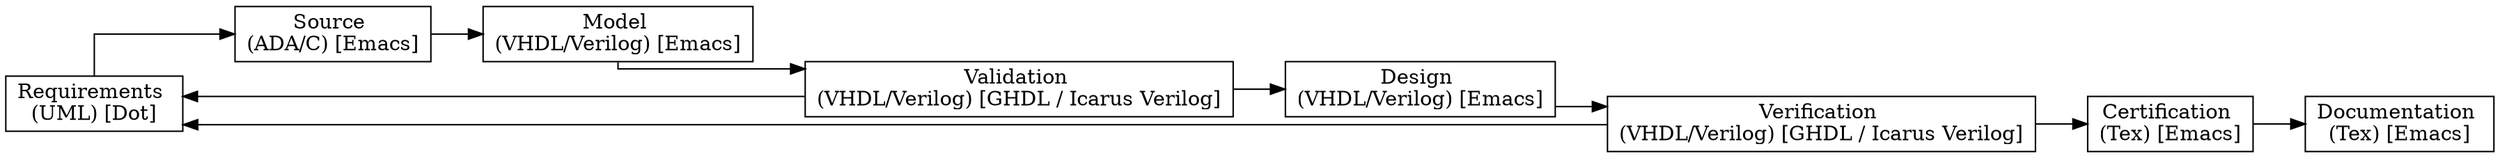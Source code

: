 digraph Project {
  // Introduction
  graph [rankdir = LR, splines=ortho];
  node[shape=record];

  // Blocks
  Requirements[label="Requirements \n(UML) [Dot]"];
  Source[label="Source \n(ADA/C) [Emacs]"];
  Model[label="Model \n(VHDL/Verilog) [Emacs]"];
  Validation[label="Validation \n(VHDL/Verilog) [GHDL / Icarus Verilog]"];
  Design[label="Design \n(VHDL/Verilog) [Emacs]"];
  Verification[label="Verification \n(VHDL/Verilog) [GHDL / Icarus Verilog]"];
  Certification[label="Certification \n(Tex) [Emacs]"];
  Documentation[label="Documentation \n(Tex) [Emacs]"];

  // Sequence
  Requirements -> Source;
  Source -> Model;
  Model -> Validation;
  Validation -> Design;
  Design -> Verification;
  Verification -> Certification;
  Certification -> Documentation;

  // Feedback
  Validation -> Requirements;
  Verification -> Requirements;
}

